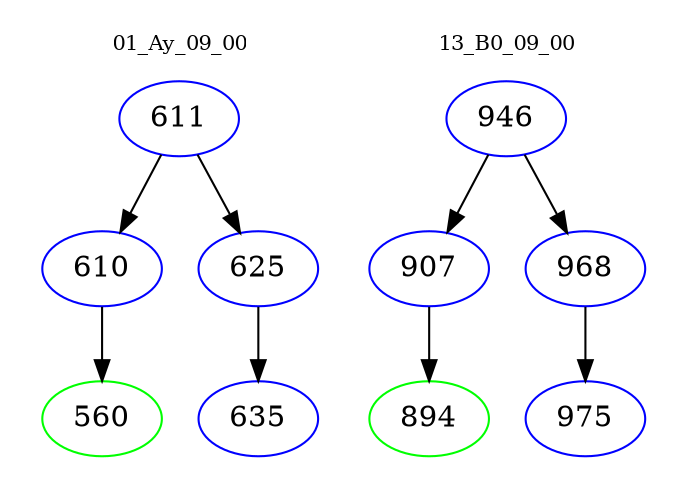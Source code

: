 digraph{
subgraph cluster_0 {
color = white
label = "01_Ay_09_00";
fontsize=10;
T0_611 [label="611", color="blue"]
T0_611 -> T0_610 [color="black"]
T0_610 [label="610", color="blue"]
T0_610 -> T0_560 [color="black"]
T0_560 [label="560", color="green"]
T0_611 -> T0_625 [color="black"]
T0_625 [label="625", color="blue"]
T0_625 -> T0_635 [color="black"]
T0_635 [label="635", color="blue"]
}
subgraph cluster_1 {
color = white
label = "13_B0_09_00";
fontsize=10;
T1_946 [label="946", color="blue"]
T1_946 -> T1_907 [color="black"]
T1_907 [label="907", color="blue"]
T1_907 -> T1_894 [color="black"]
T1_894 [label="894", color="green"]
T1_946 -> T1_968 [color="black"]
T1_968 [label="968", color="blue"]
T1_968 -> T1_975 [color="black"]
T1_975 [label="975", color="blue"]
}
}

